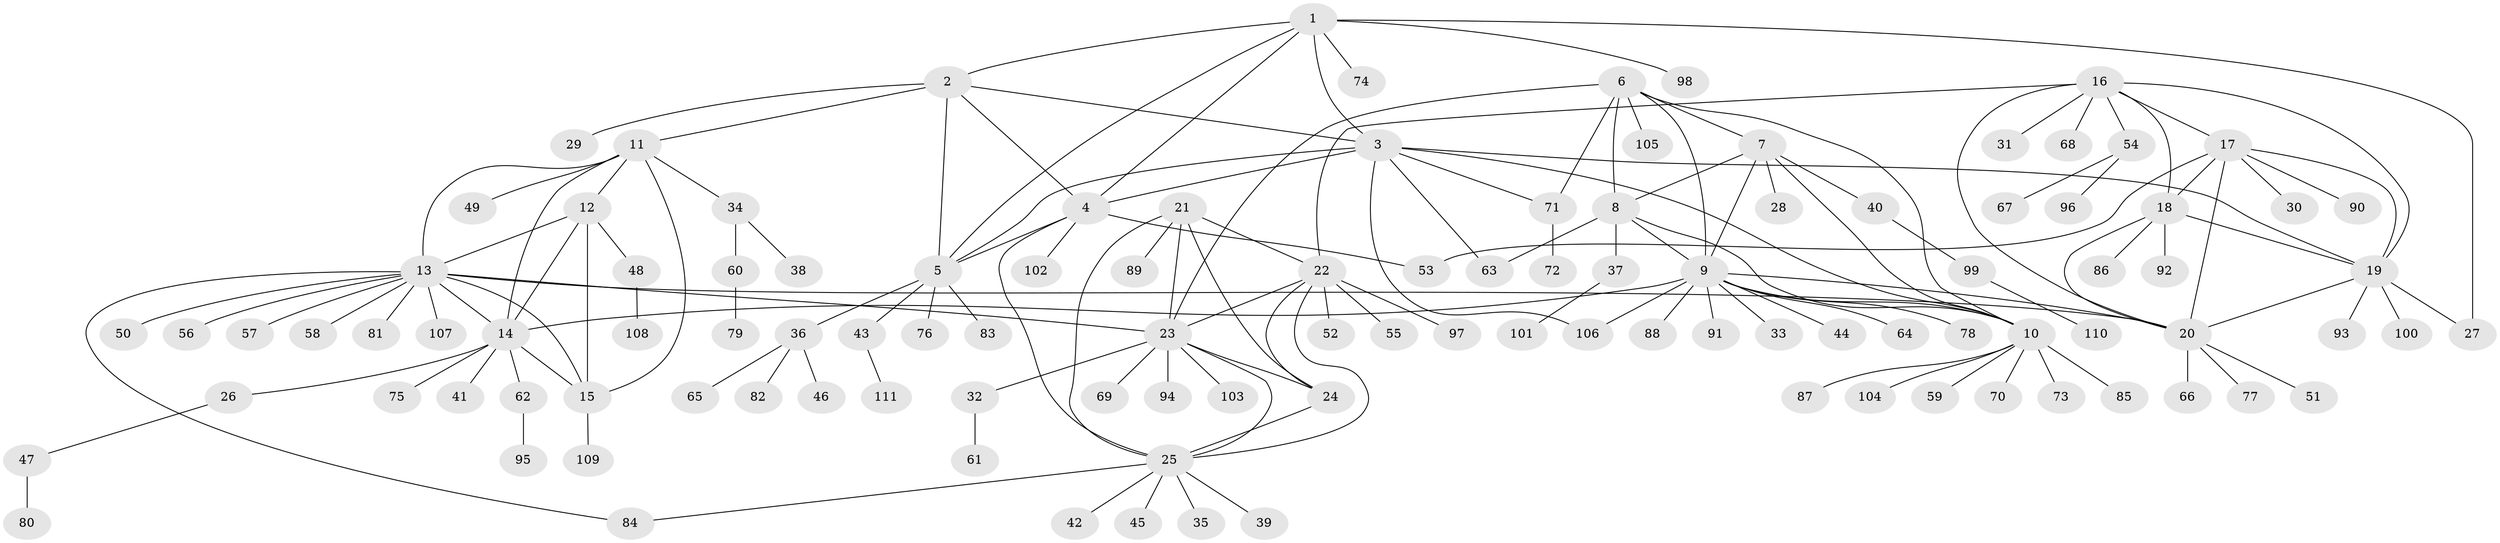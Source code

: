 // Generated by graph-tools (version 1.1) at 2025/15/03/09/25 04:15:55]
// undirected, 111 vertices, 152 edges
graph export_dot {
graph [start="1"]
  node [color=gray90,style=filled];
  1;
  2;
  3;
  4;
  5;
  6;
  7;
  8;
  9;
  10;
  11;
  12;
  13;
  14;
  15;
  16;
  17;
  18;
  19;
  20;
  21;
  22;
  23;
  24;
  25;
  26;
  27;
  28;
  29;
  30;
  31;
  32;
  33;
  34;
  35;
  36;
  37;
  38;
  39;
  40;
  41;
  42;
  43;
  44;
  45;
  46;
  47;
  48;
  49;
  50;
  51;
  52;
  53;
  54;
  55;
  56;
  57;
  58;
  59;
  60;
  61;
  62;
  63;
  64;
  65;
  66;
  67;
  68;
  69;
  70;
  71;
  72;
  73;
  74;
  75;
  76;
  77;
  78;
  79;
  80;
  81;
  82;
  83;
  84;
  85;
  86;
  87;
  88;
  89;
  90;
  91;
  92;
  93;
  94;
  95;
  96;
  97;
  98;
  99;
  100;
  101;
  102;
  103;
  104;
  105;
  106;
  107;
  108;
  109;
  110;
  111;
  1 -- 2;
  1 -- 3;
  1 -- 4;
  1 -- 5;
  1 -- 27;
  1 -- 74;
  1 -- 98;
  2 -- 3;
  2 -- 4;
  2 -- 5;
  2 -- 11;
  2 -- 29;
  3 -- 4;
  3 -- 5;
  3 -- 10;
  3 -- 19;
  3 -- 63;
  3 -- 71;
  3 -- 106;
  4 -- 5;
  4 -- 25;
  4 -- 53;
  4 -- 102;
  5 -- 36;
  5 -- 43;
  5 -- 76;
  5 -- 83;
  6 -- 7;
  6 -- 8;
  6 -- 9;
  6 -- 10;
  6 -- 23;
  6 -- 71;
  6 -- 105;
  7 -- 8;
  7 -- 9;
  7 -- 10;
  7 -- 28;
  7 -- 40;
  8 -- 9;
  8 -- 10;
  8 -- 37;
  8 -- 63;
  9 -- 10;
  9 -- 14;
  9 -- 20;
  9 -- 33;
  9 -- 44;
  9 -- 64;
  9 -- 78;
  9 -- 88;
  9 -- 91;
  9 -- 106;
  10 -- 59;
  10 -- 70;
  10 -- 73;
  10 -- 85;
  10 -- 87;
  10 -- 104;
  11 -- 12;
  11 -- 13;
  11 -- 14;
  11 -- 15;
  11 -- 34;
  11 -- 49;
  12 -- 13;
  12 -- 14;
  12 -- 15;
  12 -- 48;
  13 -- 14;
  13 -- 15;
  13 -- 20;
  13 -- 23;
  13 -- 50;
  13 -- 56;
  13 -- 57;
  13 -- 58;
  13 -- 81;
  13 -- 84;
  13 -- 107;
  14 -- 15;
  14 -- 26;
  14 -- 41;
  14 -- 62;
  14 -- 75;
  15 -- 109;
  16 -- 17;
  16 -- 18;
  16 -- 19;
  16 -- 20;
  16 -- 22;
  16 -- 31;
  16 -- 54;
  16 -- 68;
  17 -- 18;
  17 -- 19;
  17 -- 20;
  17 -- 30;
  17 -- 53;
  17 -- 90;
  18 -- 19;
  18 -- 20;
  18 -- 86;
  18 -- 92;
  19 -- 20;
  19 -- 27;
  19 -- 93;
  19 -- 100;
  20 -- 51;
  20 -- 66;
  20 -- 77;
  21 -- 22;
  21 -- 23;
  21 -- 24;
  21 -- 25;
  21 -- 89;
  22 -- 23;
  22 -- 24;
  22 -- 25;
  22 -- 52;
  22 -- 55;
  22 -- 97;
  23 -- 24;
  23 -- 25;
  23 -- 32;
  23 -- 69;
  23 -- 94;
  23 -- 103;
  24 -- 25;
  25 -- 35;
  25 -- 39;
  25 -- 42;
  25 -- 45;
  25 -- 84;
  26 -- 47;
  32 -- 61;
  34 -- 38;
  34 -- 60;
  36 -- 46;
  36 -- 65;
  36 -- 82;
  37 -- 101;
  40 -- 99;
  43 -- 111;
  47 -- 80;
  48 -- 108;
  54 -- 67;
  54 -- 96;
  60 -- 79;
  62 -- 95;
  71 -- 72;
  99 -- 110;
}
